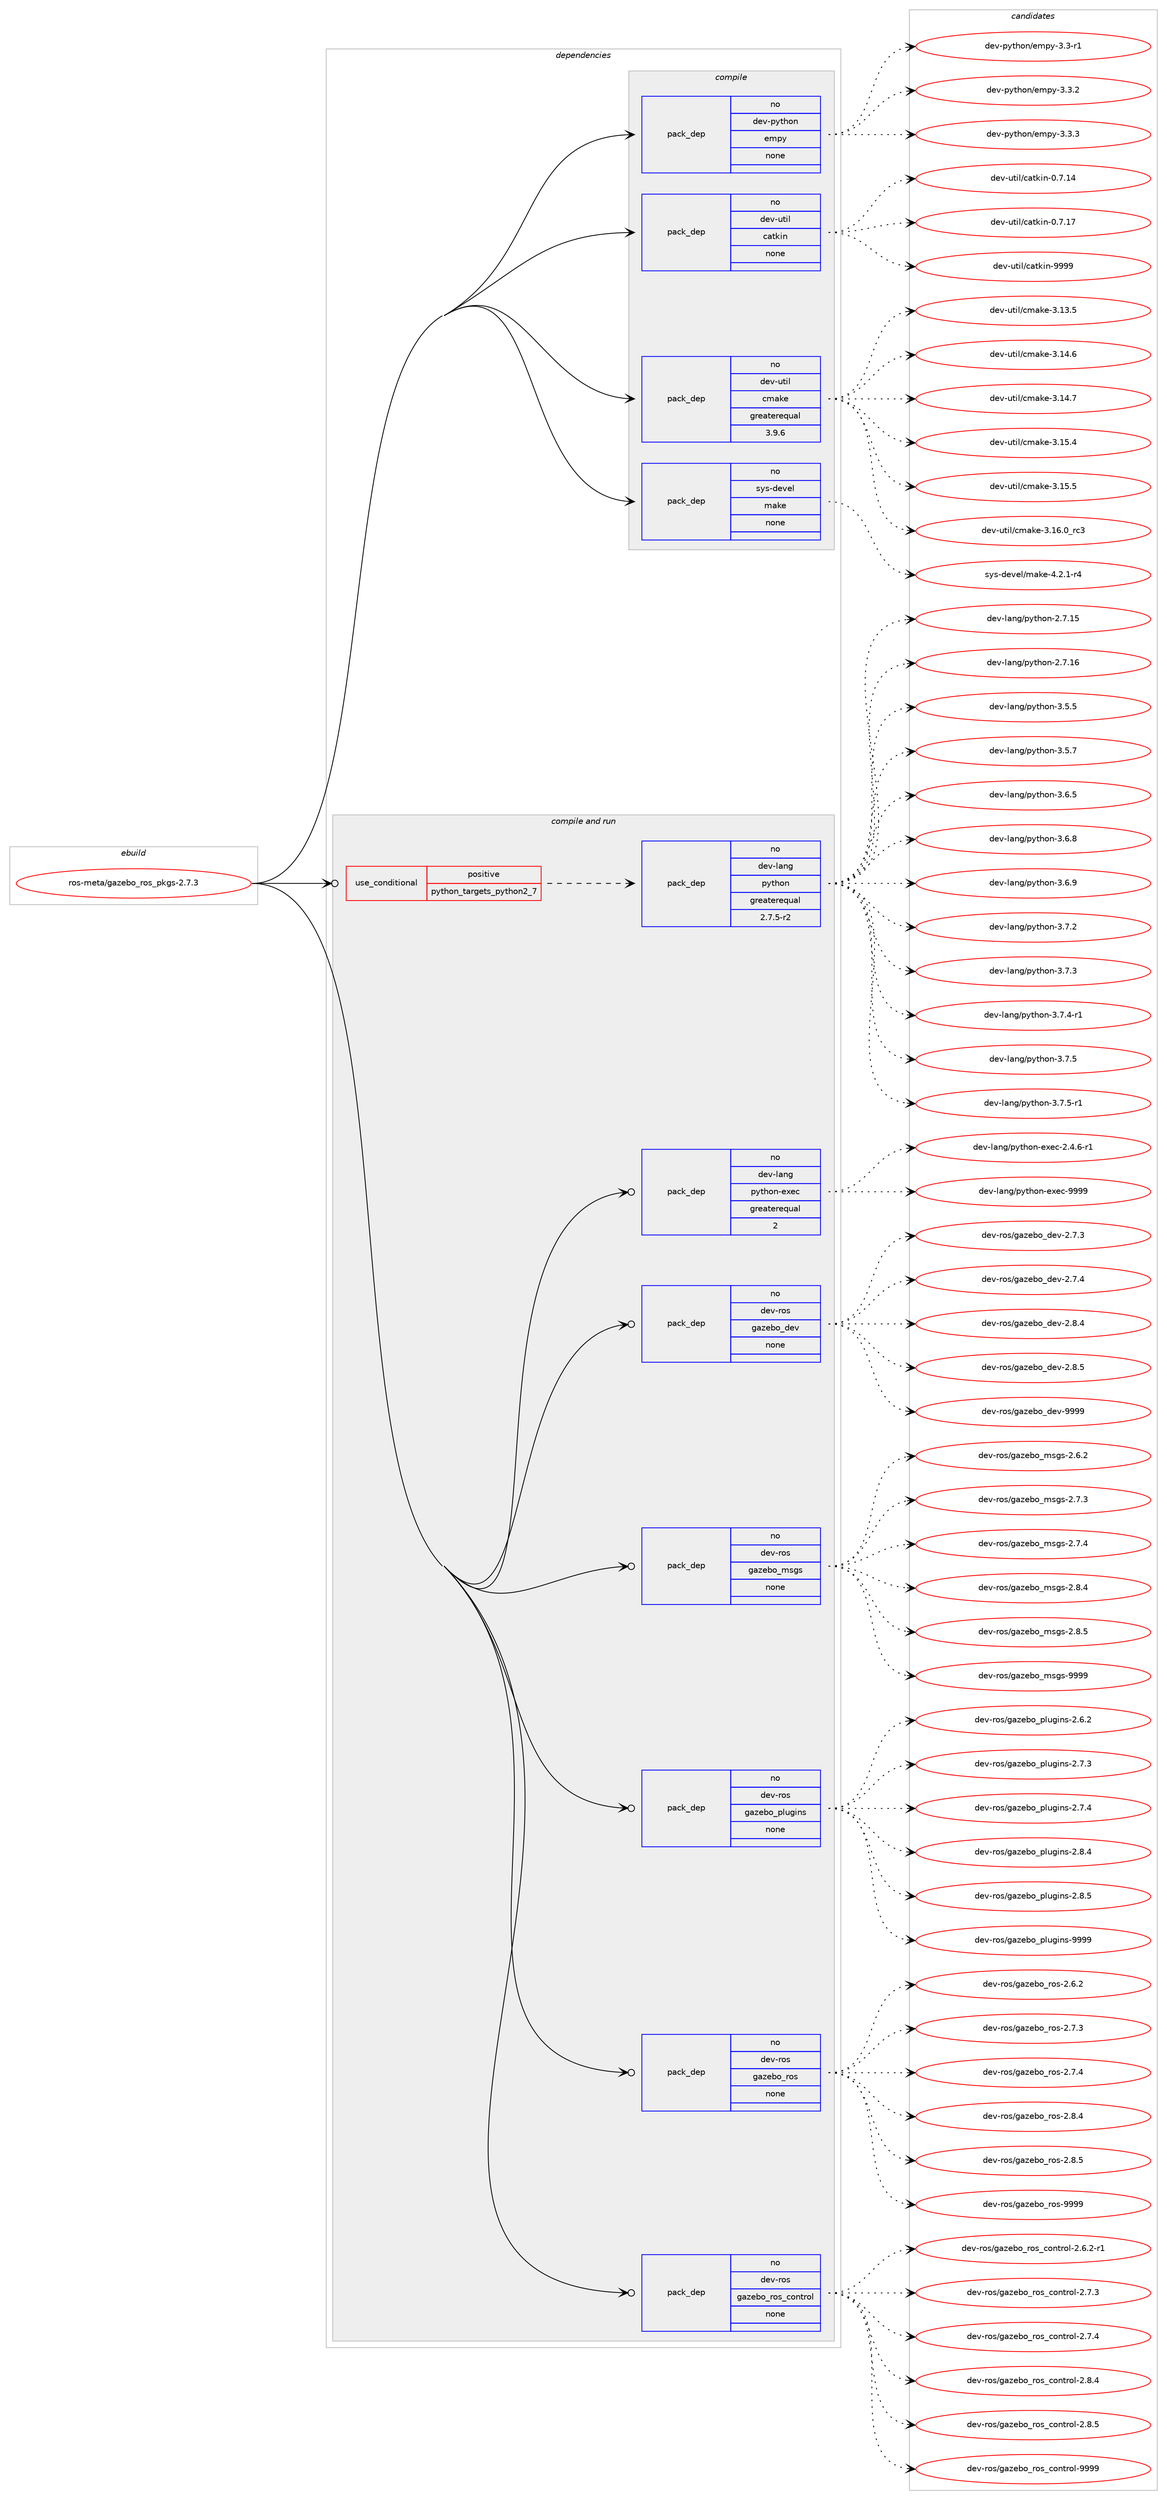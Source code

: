 digraph prolog {

# *************
# Graph options
# *************

newrank=true;
concentrate=true;
compound=true;
graph [rankdir=LR,fontname=Helvetica,fontsize=10,ranksep=1.5];#, ranksep=2.5, nodesep=0.2];
edge  [arrowhead=vee];
node  [fontname=Helvetica,fontsize=10];

# **********
# The ebuild
# **********

subgraph cluster_leftcol {
color=gray;
rank=same;
label=<<i>ebuild</i>>;
id [label="ros-meta/gazebo_ros_pkgs-2.7.3", color=red, width=4, href="../ros-meta/gazebo_ros_pkgs-2.7.3.svg"];
}

# ****************
# The dependencies
# ****************

subgraph cluster_midcol {
color=gray;
label=<<i>dependencies</i>>;
subgraph cluster_compile {
fillcolor="#eeeeee";
style=filled;
label=<<i>compile</i>>;
subgraph pack625213 {
dependency846483 [label=<<TABLE BORDER="0" CELLBORDER="1" CELLSPACING="0" CELLPADDING="4" WIDTH="220"><TR><TD ROWSPAN="6" CELLPADDING="30">pack_dep</TD></TR><TR><TD WIDTH="110">no</TD></TR><TR><TD>dev-python</TD></TR><TR><TD>empy</TD></TR><TR><TD>none</TD></TR><TR><TD></TD></TR></TABLE>>, shape=none, color=blue];
}
id:e -> dependency846483:w [weight=20,style="solid",arrowhead="vee"];
subgraph pack625214 {
dependency846484 [label=<<TABLE BORDER="0" CELLBORDER="1" CELLSPACING="0" CELLPADDING="4" WIDTH="220"><TR><TD ROWSPAN="6" CELLPADDING="30">pack_dep</TD></TR><TR><TD WIDTH="110">no</TD></TR><TR><TD>dev-util</TD></TR><TR><TD>catkin</TD></TR><TR><TD>none</TD></TR><TR><TD></TD></TR></TABLE>>, shape=none, color=blue];
}
id:e -> dependency846484:w [weight=20,style="solid",arrowhead="vee"];
subgraph pack625215 {
dependency846485 [label=<<TABLE BORDER="0" CELLBORDER="1" CELLSPACING="0" CELLPADDING="4" WIDTH="220"><TR><TD ROWSPAN="6" CELLPADDING="30">pack_dep</TD></TR><TR><TD WIDTH="110">no</TD></TR><TR><TD>dev-util</TD></TR><TR><TD>cmake</TD></TR><TR><TD>greaterequal</TD></TR><TR><TD>3.9.6</TD></TR></TABLE>>, shape=none, color=blue];
}
id:e -> dependency846485:w [weight=20,style="solid",arrowhead="vee"];
subgraph pack625216 {
dependency846486 [label=<<TABLE BORDER="0" CELLBORDER="1" CELLSPACING="0" CELLPADDING="4" WIDTH="220"><TR><TD ROWSPAN="6" CELLPADDING="30">pack_dep</TD></TR><TR><TD WIDTH="110">no</TD></TR><TR><TD>sys-devel</TD></TR><TR><TD>make</TD></TR><TR><TD>none</TD></TR><TR><TD></TD></TR></TABLE>>, shape=none, color=blue];
}
id:e -> dependency846486:w [weight=20,style="solid",arrowhead="vee"];
}
subgraph cluster_compileandrun {
fillcolor="#eeeeee";
style=filled;
label=<<i>compile and run</i>>;
subgraph cond206336 {
dependency846487 [label=<<TABLE BORDER="0" CELLBORDER="1" CELLSPACING="0" CELLPADDING="4"><TR><TD ROWSPAN="3" CELLPADDING="10">use_conditional</TD></TR><TR><TD>positive</TD></TR><TR><TD>python_targets_python2_7</TD></TR></TABLE>>, shape=none, color=red];
subgraph pack625217 {
dependency846488 [label=<<TABLE BORDER="0" CELLBORDER="1" CELLSPACING="0" CELLPADDING="4" WIDTH="220"><TR><TD ROWSPAN="6" CELLPADDING="30">pack_dep</TD></TR><TR><TD WIDTH="110">no</TD></TR><TR><TD>dev-lang</TD></TR><TR><TD>python</TD></TR><TR><TD>greaterequal</TD></TR><TR><TD>2.7.5-r2</TD></TR></TABLE>>, shape=none, color=blue];
}
dependency846487:e -> dependency846488:w [weight=20,style="dashed",arrowhead="vee"];
}
id:e -> dependency846487:w [weight=20,style="solid",arrowhead="odotvee"];
subgraph pack625218 {
dependency846489 [label=<<TABLE BORDER="0" CELLBORDER="1" CELLSPACING="0" CELLPADDING="4" WIDTH="220"><TR><TD ROWSPAN="6" CELLPADDING="30">pack_dep</TD></TR><TR><TD WIDTH="110">no</TD></TR><TR><TD>dev-lang</TD></TR><TR><TD>python-exec</TD></TR><TR><TD>greaterequal</TD></TR><TR><TD>2</TD></TR></TABLE>>, shape=none, color=blue];
}
id:e -> dependency846489:w [weight=20,style="solid",arrowhead="odotvee"];
subgraph pack625219 {
dependency846490 [label=<<TABLE BORDER="0" CELLBORDER="1" CELLSPACING="0" CELLPADDING="4" WIDTH="220"><TR><TD ROWSPAN="6" CELLPADDING="30">pack_dep</TD></TR><TR><TD WIDTH="110">no</TD></TR><TR><TD>dev-ros</TD></TR><TR><TD>gazebo_dev</TD></TR><TR><TD>none</TD></TR><TR><TD></TD></TR></TABLE>>, shape=none, color=blue];
}
id:e -> dependency846490:w [weight=20,style="solid",arrowhead="odotvee"];
subgraph pack625220 {
dependency846491 [label=<<TABLE BORDER="0" CELLBORDER="1" CELLSPACING="0" CELLPADDING="4" WIDTH="220"><TR><TD ROWSPAN="6" CELLPADDING="30">pack_dep</TD></TR><TR><TD WIDTH="110">no</TD></TR><TR><TD>dev-ros</TD></TR><TR><TD>gazebo_msgs</TD></TR><TR><TD>none</TD></TR><TR><TD></TD></TR></TABLE>>, shape=none, color=blue];
}
id:e -> dependency846491:w [weight=20,style="solid",arrowhead="odotvee"];
subgraph pack625221 {
dependency846492 [label=<<TABLE BORDER="0" CELLBORDER="1" CELLSPACING="0" CELLPADDING="4" WIDTH="220"><TR><TD ROWSPAN="6" CELLPADDING="30">pack_dep</TD></TR><TR><TD WIDTH="110">no</TD></TR><TR><TD>dev-ros</TD></TR><TR><TD>gazebo_plugins</TD></TR><TR><TD>none</TD></TR><TR><TD></TD></TR></TABLE>>, shape=none, color=blue];
}
id:e -> dependency846492:w [weight=20,style="solid",arrowhead="odotvee"];
subgraph pack625222 {
dependency846493 [label=<<TABLE BORDER="0" CELLBORDER="1" CELLSPACING="0" CELLPADDING="4" WIDTH="220"><TR><TD ROWSPAN="6" CELLPADDING="30">pack_dep</TD></TR><TR><TD WIDTH="110">no</TD></TR><TR><TD>dev-ros</TD></TR><TR><TD>gazebo_ros</TD></TR><TR><TD>none</TD></TR><TR><TD></TD></TR></TABLE>>, shape=none, color=blue];
}
id:e -> dependency846493:w [weight=20,style="solid",arrowhead="odotvee"];
subgraph pack625223 {
dependency846494 [label=<<TABLE BORDER="0" CELLBORDER="1" CELLSPACING="0" CELLPADDING="4" WIDTH="220"><TR><TD ROWSPAN="6" CELLPADDING="30">pack_dep</TD></TR><TR><TD WIDTH="110">no</TD></TR><TR><TD>dev-ros</TD></TR><TR><TD>gazebo_ros_control</TD></TR><TR><TD>none</TD></TR><TR><TD></TD></TR></TABLE>>, shape=none, color=blue];
}
id:e -> dependency846494:w [weight=20,style="solid",arrowhead="odotvee"];
}
subgraph cluster_run {
fillcolor="#eeeeee";
style=filled;
label=<<i>run</i>>;
}
}

# **************
# The candidates
# **************

subgraph cluster_choices {
rank=same;
color=gray;
label=<<i>candidates</i>>;

subgraph choice625213 {
color=black;
nodesep=1;
choice1001011184511212111610411111047101109112121455146514511449 [label="dev-python/empy-3.3-r1", color=red, width=4,href="../dev-python/empy-3.3-r1.svg"];
choice1001011184511212111610411111047101109112121455146514650 [label="dev-python/empy-3.3.2", color=red, width=4,href="../dev-python/empy-3.3.2.svg"];
choice1001011184511212111610411111047101109112121455146514651 [label="dev-python/empy-3.3.3", color=red, width=4,href="../dev-python/empy-3.3.3.svg"];
dependency846483:e -> choice1001011184511212111610411111047101109112121455146514511449:w [style=dotted,weight="100"];
dependency846483:e -> choice1001011184511212111610411111047101109112121455146514650:w [style=dotted,weight="100"];
dependency846483:e -> choice1001011184511212111610411111047101109112121455146514651:w [style=dotted,weight="100"];
}
subgraph choice625214 {
color=black;
nodesep=1;
choice1001011184511711610510847999711610710511045484655464952 [label="dev-util/catkin-0.7.14", color=red, width=4,href="../dev-util/catkin-0.7.14.svg"];
choice1001011184511711610510847999711610710511045484655464955 [label="dev-util/catkin-0.7.17", color=red, width=4,href="../dev-util/catkin-0.7.17.svg"];
choice100101118451171161051084799971161071051104557575757 [label="dev-util/catkin-9999", color=red, width=4,href="../dev-util/catkin-9999.svg"];
dependency846484:e -> choice1001011184511711610510847999711610710511045484655464952:w [style=dotted,weight="100"];
dependency846484:e -> choice1001011184511711610510847999711610710511045484655464955:w [style=dotted,weight="100"];
dependency846484:e -> choice100101118451171161051084799971161071051104557575757:w [style=dotted,weight="100"];
}
subgraph choice625215 {
color=black;
nodesep=1;
choice1001011184511711610510847991099710710145514649514653 [label="dev-util/cmake-3.13.5", color=red, width=4,href="../dev-util/cmake-3.13.5.svg"];
choice1001011184511711610510847991099710710145514649524654 [label="dev-util/cmake-3.14.6", color=red, width=4,href="../dev-util/cmake-3.14.6.svg"];
choice1001011184511711610510847991099710710145514649524655 [label="dev-util/cmake-3.14.7", color=red, width=4,href="../dev-util/cmake-3.14.7.svg"];
choice1001011184511711610510847991099710710145514649534652 [label="dev-util/cmake-3.15.4", color=red, width=4,href="../dev-util/cmake-3.15.4.svg"];
choice1001011184511711610510847991099710710145514649534653 [label="dev-util/cmake-3.15.5", color=red, width=4,href="../dev-util/cmake-3.15.5.svg"];
choice1001011184511711610510847991099710710145514649544648951149951 [label="dev-util/cmake-3.16.0_rc3", color=red, width=4,href="../dev-util/cmake-3.16.0_rc3.svg"];
dependency846485:e -> choice1001011184511711610510847991099710710145514649514653:w [style=dotted,weight="100"];
dependency846485:e -> choice1001011184511711610510847991099710710145514649524654:w [style=dotted,weight="100"];
dependency846485:e -> choice1001011184511711610510847991099710710145514649524655:w [style=dotted,weight="100"];
dependency846485:e -> choice1001011184511711610510847991099710710145514649534652:w [style=dotted,weight="100"];
dependency846485:e -> choice1001011184511711610510847991099710710145514649534653:w [style=dotted,weight="100"];
dependency846485:e -> choice1001011184511711610510847991099710710145514649544648951149951:w [style=dotted,weight="100"];
}
subgraph choice625216 {
color=black;
nodesep=1;
choice1151211154510010111810110847109971071014552465046494511452 [label="sys-devel/make-4.2.1-r4", color=red, width=4,href="../sys-devel/make-4.2.1-r4.svg"];
dependency846486:e -> choice1151211154510010111810110847109971071014552465046494511452:w [style=dotted,weight="100"];
}
subgraph choice625217 {
color=black;
nodesep=1;
choice10010111845108971101034711212111610411111045504655464953 [label="dev-lang/python-2.7.15", color=red, width=4,href="../dev-lang/python-2.7.15.svg"];
choice10010111845108971101034711212111610411111045504655464954 [label="dev-lang/python-2.7.16", color=red, width=4,href="../dev-lang/python-2.7.16.svg"];
choice100101118451089711010347112121116104111110455146534653 [label="dev-lang/python-3.5.5", color=red, width=4,href="../dev-lang/python-3.5.5.svg"];
choice100101118451089711010347112121116104111110455146534655 [label="dev-lang/python-3.5.7", color=red, width=4,href="../dev-lang/python-3.5.7.svg"];
choice100101118451089711010347112121116104111110455146544653 [label="dev-lang/python-3.6.5", color=red, width=4,href="../dev-lang/python-3.6.5.svg"];
choice100101118451089711010347112121116104111110455146544656 [label="dev-lang/python-3.6.8", color=red, width=4,href="../dev-lang/python-3.6.8.svg"];
choice100101118451089711010347112121116104111110455146544657 [label="dev-lang/python-3.6.9", color=red, width=4,href="../dev-lang/python-3.6.9.svg"];
choice100101118451089711010347112121116104111110455146554650 [label="dev-lang/python-3.7.2", color=red, width=4,href="../dev-lang/python-3.7.2.svg"];
choice100101118451089711010347112121116104111110455146554651 [label="dev-lang/python-3.7.3", color=red, width=4,href="../dev-lang/python-3.7.3.svg"];
choice1001011184510897110103471121211161041111104551465546524511449 [label="dev-lang/python-3.7.4-r1", color=red, width=4,href="../dev-lang/python-3.7.4-r1.svg"];
choice100101118451089711010347112121116104111110455146554653 [label="dev-lang/python-3.7.5", color=red, width=4,href="../dev-lang/python-3.7.5.svg"];
choice1001011184510897110103471121211161041111104551465546534511449 [label="dev-lang/python-3.7.5-r1", color=red, width=4,href="../dev-lang/python-3.7.5-r1.svg"];
dependency846488:e -> choice10010111845108971101034711212111610411111045504655464953:w [style=dotted,weight="100"];
dependency846488:e -> choice10010111845108971101034711212111610411111045504655464954:w [style=dotted,weight="100"];
dependency846488:e -> choice100101118451089711010347112121116104111110455146534653:w [style=dotted,weight="100"];
dependency846488:e -> choice100101118451089711010347112121116104111110455146534655:w [style=dotted,weight="100"];
dependency846488:e -> choice100101118451089711010347112121116104111110455146544653:w [style=dotted,weight="100"];
dependency846488:e -> choice100101118451089711010347112121116104111110455146544656:w [style=dotted,weight="100"];
dependency846488:e -> choice100101118451089711010347112121116104111110455146544657:w [style=dotted,weight="100"];
dependency846488:e -> choice100101118451089711010347112121116104111110455146554650:w [style=dotted,weight="100"];
dependency846488:e -> choice100101118451089711010347112121116104111110455146554651:w [style=dotted,weight="100"];
dependency846488:e -> choice1001011184510897110103471121211161041111104551465546524511449:w [style=dotted,weight="100"];
dependency846488:e -> choice100101118451089711010347112121116104111110455146554653:w [style=dotted,weight="100"];
dependency846488:e -> choice1001011184510897110103471121211161041111104551465546534511449:w [style=dotted,weight="100"];
}
subgraph choice625218 {
color=black;
nodesep=1;
choice10010111845108971101034711212111610411111045101120101994550465246544511449 [label="dev-lang/python-exec-2.4.6-r1", color=red, width=4,href="../dev-lang/python-exec-2.4.6-r1.svg"];
choice10010111845108971101034711212111610411111045101120101994557575757 [label="dev-lang/python-exec-9999", color=red, width=4,href="../dev-lang/python-exec-9999.svg"];
dependency846489:e -> choice10010111845108971101034711212111610411111045101120101994550465246544511449:w [style=dotted,weight="100"];
dependency846489:e -> choice10010111845108971101034711212111610411111045101120101994557575757:w [style=dotted,weight="100"];
}
subgraph choice625219 {
color=black;
nodesep=1;
choice1001011184511411111547103971221019811195100101118455046554651 [label="dev-ros/gazebo_dev-2.7.3", color=red, width=4,href="../dev-ros/gazebo_dev-2.7.3.svg"];
choice1001011184511411111547103971221019811195100101118455046554652 [label="dev-ros/gazebo_dev-2.7.4", color=red, width=4,href="../dev-ros/gazebo_dev-2.7.4.svg"];
choice1001011184511411111547103971221019811195100101118455046564652 [label="dev-ros/gazebo_dev-2.8.4", color=red, width=4,href="../dev-ros/gazebo_dev-2.8.4.svg"];
choice1001011184511411111547103971221019811195100101118455046564653 [label="dev-ros/gazebo_dev-2.8.5", color=red, width=4,href="../dev-ros/gazebo_dev-2.8.5.svg"];
choice10010111845114111115471039712210198111951001011184557575757 [label="dev-ros/gazebo_dev-9999", color=red, width=4,href="../dev-ros/gazebo_dev-9999.svg"];
dependency846490:e -> choice1001011184511411111547103971221019811195100101118455046554651:w [style=dotted,weight="100"];
dependency846490:e -> choice1001011184511411111547103971221019811195100101118455046554652:w [style=dotted,weight="100"];
dependency846490:e -> choice1001011184511411111547103971221019811195100101118455046564652:w [style=dotted,weight="100"];
dependency846490:e -> choice1001011184511411111547103971221019811195100101118455046564653:w [style=dotted,weight="100"];
dependency846490:e -> choice10010111845114111115471039712210198111951001011184557575757:w [style=dotted,weight="100"];
}
subgraph choice625220 {
color=black;
nodesep=1;
choice1001011184511411111547103971221019811195109115103115455046544650 [label="dev-ros/gazebo_msgs-2.6.2", color=red, width=4,href="../dev-ros/gazebo_msgs-2.6.2.svg"];
choice1001011184511411111547103971221019811195109115103115455046554651 [label="dev-ros/gazebo_msgs-2.7.3", color=red, width=4,href="../dev-ros/gazebo_msgs-2.7.3.svg"];
choice1001011184511411111547103971221019811195109115103115455046554652 [label="dev-ros/gazebo_msgs-2.7.4", color=red, width=4,href="../dev-ros/gazebo_msgs-2.7.4.svg"];
choice1001011184511411111547103971221019811195109115103115455046564652 [label="dev-ros/gazebo_msgs-2.8.4", color=red, width=4,href="../dev-ros/gazebo_msgs-2.8.4.svg"];
choice1001011184511411111547103971221019811195109115103115455046564653 [label="dev-ros/gazebo_msgs-2.8.5", color=red, width=4,href="../dev-ros/gazebo_msgs-2.8.5.svg"];
choice10010111845114111115471039712210198111951091151031154557575757 [label="dev-ros/gazebo_msgs-9999", color=red, width=4,href="../dev-ros/gazebo_msgs-9999.svg"];
dependency846491:e -> choice1001011184511411111547103971221019811195109115103115455046544650:w [style=dotted,weight="100"];
dependency846491:e -> choice1001011184511411111547103971221019811195109115103115455046554651:w [style=dotted,weight="100"];
dependency846491:e -> choice1001011184511411111547103971221019811195109115103115455046554652:w [style=dotted,weight="100"];
dependency846491:e -> choice1001011184511411111547103971221019811195109115103115455046564652:w [style=dotted,weight="100"];
dependency846491:e -> choice1001011184511411111547103971221019811195109115103115455046564653:w [style=dotted,weight="100"];
dependency846491:e -> choice10010111845114111115471039712210198111951091151031154557575757:w [style=dotted,weight="100"];
}
subgraph choice625221 {
color=black;
nodesep=1;
choice1001011184511411111547103971221019811195112108117103105110115455046544650 [label="dev-ros/gazebo_plugins-2.6.2", color=red, width=4,href="../dev-ros/gazebo_plugins-2.6.2.svg"];
choice1001011184511411111547103971221019811195112108117103105110115455046554651 [label="dev-ros/gazebo_plugins-2.7.3", color=red, width=4,href="../dev-ros/gazebo_plugins-2.7.3.svg"];
choice1001011184511411111547103971221019811195112108117103105110115455046554652 [label="dev-ros/gazebo_plugins-2.7.4", color=red, width=4,href="../dev-ros/gazebo_plugins-2.7.4.svg"];
choice1001011184511411111547103971221019811195112108117103105110115455046564652 [label="dev-ros/gazebo_plugins-2.8.4", color=red, width=4,href="../dev-ros/gazebo_plugins-2.8.4.svg"];
choice1001011184511411111547103971221019811195112108117103105110115455046564653 [label="dev-ros/gazebo_plugins-2.8.5", color=red, width=4,href="../dev-ros/gazebo_plugins-2.8.5.svg"];
choice10010111845114111115471039712210198111951121081171031051101154557575757 [label="dev-ros/gazebo_plugins-9999", color=red, width=4,href="../dev-ros/gazebo_plugins-9999.svg"];
dependency846492:e -> choice1001011184511411111547103971221019811195112108117103105110115455046544650:w [style=dotted,weight="100"];
dependency846492:e -> choice1001011184511411111547103971221019811195112108117103105110115455046554651:w [style=dotted,weight="100"];
dependency846492:e -> choice1001011184511411111547103971221019811195112108117103105110115455046554652:w [style=dotted,weight="100"];
dependency846492:e -> choice1001011184511411111547103971221019811195112108117103105110115455046564652:w [style=dotted,weight="100"];
dependency846492:e -> choice1001011184511411111547103971221019811195112108117103105110115455046564653:w [style=dotted,weight="100"];
dependency846492:e -> choice10010111845114111115471039712210198111951121081171031051101154557575757:w [style=dotted,weight="100"];
}
subgraph choice625222 {
color=black;
nodesep=1;
choice1001011184511411111547103971221019811195114111115455046544650 [label="dev-ros/gazebo_ros-2.6.2", color=red, width=4,href="../dev-ros/gazebo_ros-2.6.2.svg"];
choice1001011184511411111547103971221019811195114111115455046554651 [label="dev-ros/gazebo_ros-2.7.3", color=red, width=4,href="../dev-ros/gazebo_ros-2.7.3.svg"];
choice1001011184511411111547103971221019811195114111115455046554652 [label="dev-ros/gazebo_ros-2.7.4", color=red, width=4,href="../dev-ros/gazebo_ros-2.7.4.svg"];
choice1001011184511411111547103971221019811195114111115455046564652 [label="dev-ros/gazebo_ros-2.8.4", color=red, width=4,href="../dev-ros/gazebo_ros-2.8.4.svg"];
choice1001011184511411111547103971221019811195114111115455046564653 [label="dev-ros/gazebo_ros-2.8.5", color=red, width=4,href="../dev-ros/gazebo_ros-2.8.5.svg"];
choice10010111845114111115471039712210198111951141111154557575757 [label="dev-ros/gazebo_ros-9999", color=red, width=4,href="../dev-ros/gazebo_ros-9999.svg"];
dependency846493:e -> choice1001011184511411111547103971221019811195114111115455046544650:w [style=dotted,weight="100"];
dependency846493:e -> choice1001011184511411111547103971221019811195114111115455046554651:w [style=dotted,weight="100"];
dependency846493:e -> choice1001011184511411111547103971221019811195114111115455046554652:w [style=dotted,weight="100"];
dependency846493:e -> choice1001011184511411111547103971221019811195114111115455046564652:w [style=dotted,weight="100"];
dependency846493:e -> choice1001011184511411111547103971221019811195114111115455046564653:w [style=dotted,weight="100"];
dependency846493:e -> choice10010111845114111115471039712210198111951141111154557575757:w [style=dotted,weight="100"];
}
subgraph choice625223 {
color=black;
nodesep=1;
choice100101118451141111154710397122101981119511411111595991111101161141111084550465446504511449 [label="dev-ros/gazebo_ros_control-2.6.2-r1", color=red, width=4,href="../dev-ros/gazebo_ros_control-2.6.2-r1.svg"];
choice10010111845114111115471039712210198111951141111159599111110116114111108455046554651 [label="dev-ros/gazebo_ros_control-2.7.3", color=red, width=4,href="../dev-ros/gazebo_ros_control-2.7.3.svg"];
choice10010111845114111115471039712210198111951141111159599111110116114111108455046554652 [label="dev-ros/gazebo_ros_control-2.7.4", color=red, width=4,href="../dev-ros/gazebo_ros_control-2.7.4.svg"];
choice10010111845114111115471039712210198111951141111159599111110116114111108455046564652 [label="dev-ros/gazebo_ros_control-2.8.4", color=red, width=4,href="../dev-ros/gazebo_ros_control-2.8.4.svg"];
choice10010111845114111115471039712210198111951141111159599111110116114111108455046564653 [label="dev-ros/gazebo_ros_control-2.8.5", color=red, width=4,href="../dev-ros/gazebo_ros_control-2.8.5.svg"];
choice100101118451141111154710397122101981119511411111595991111101161141111084557575757 [label="dev-ros/gazebo_ros_control-9999", color=red, width=4,href="../dev-ros/gazebo_ros_control-9999.svg"];
dependency846494:e -> choice100101118451141111154710397122101981119511411111595991111101161141111084550465446504511449:w [style=dotted,weight="100"];
dependency846494:e -> choice10010111845114111115471039712210198111951141111159599111110116114111108455046554651:w [style=dotted,weight="100"];
dependency846494:e -> choice10010111845114111115471039712210198111951141111159599111110116114111108455046554652:w [style=dotted,weight="100"];
dependency846494:e -> choice10010111845114111115471039712210198111951141111159599111110116114111108455046564652:w [style=dotted,weight="100"];
dependency846494:e -> choice10010111845114111115471039712210198111951141111159599111110116114111108455046564653:w [style=dotted,weight="100"];
dependency846494:e -> choice100101118451141111154710397122101981119511411111595991111101161141111084557575757:w [style=dotted,weight="100"];
}
}

}
